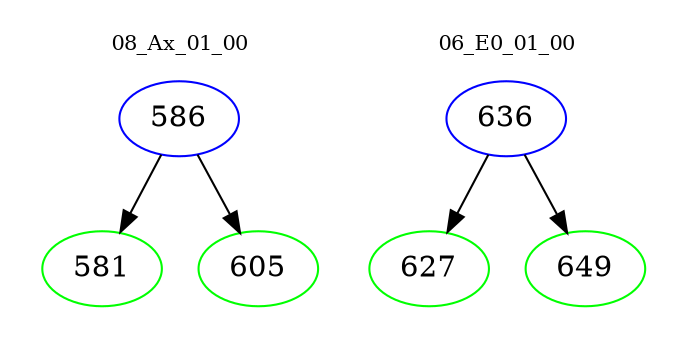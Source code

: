 digraph{
subgraph cluster_0 {
color = white
label = "08_Ax_01_00";
fontsize=10;
T0_586 [label="586", color="blue"]
T0_586 -> T0_581 [color="black"]
T0_581 [label="581", color="green"]
T0_586 -> T0_605 [color="black"]
T0_605 [label="605", color="green"]
}
subgraph cluster_1 {
color = white
label = "06_E0_01_00";
fontsize=10;
T1_636 [label="636", color="blue"]
T1_636 -> T1_627 [color="black"]
T1_627 [label="627", color="green"]
T1_636 -> T1_649 [color="black"]
T1_649 [label="649", color="green"]
}
}
